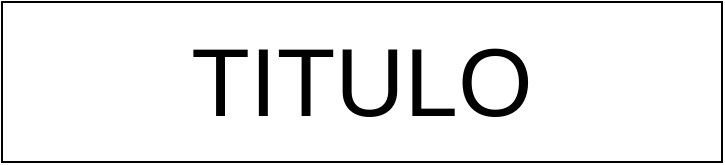 <mxfile version="12.6.5" type="github">
  <diagram id="467OHBlLezouKLwq1iy-" name="Page-1">
    <mxGraphModel dx="1019" dy="555" grid="1" gridSize="10" guides="1" tooltips="1" connect="1" arrows="1" fold="1" page="1" pageScale="1" pageWidth="827" pageHeight="1169" math="0" shadow="0">
      <root>
        <mxCell id="0"/>
        <mxCell id="1" parent="0"/>
        <mxCell id="_4hMd99WxhkT7OaYYSu1-1" value="&lt;font style=&quot;font-size: 48px&quot;&gt;TITULO&lt;/font&gt;" style="rounded=0;whiteSpace=wrap;html=1;" vertex="1" parent="1">
          <mxGeometry x="440" y="1080" width="360" height="80" as="geometry"/>
        </mxCell>
      </root>
    </mxGraphModel>
  </diagram>
</mxfile>
